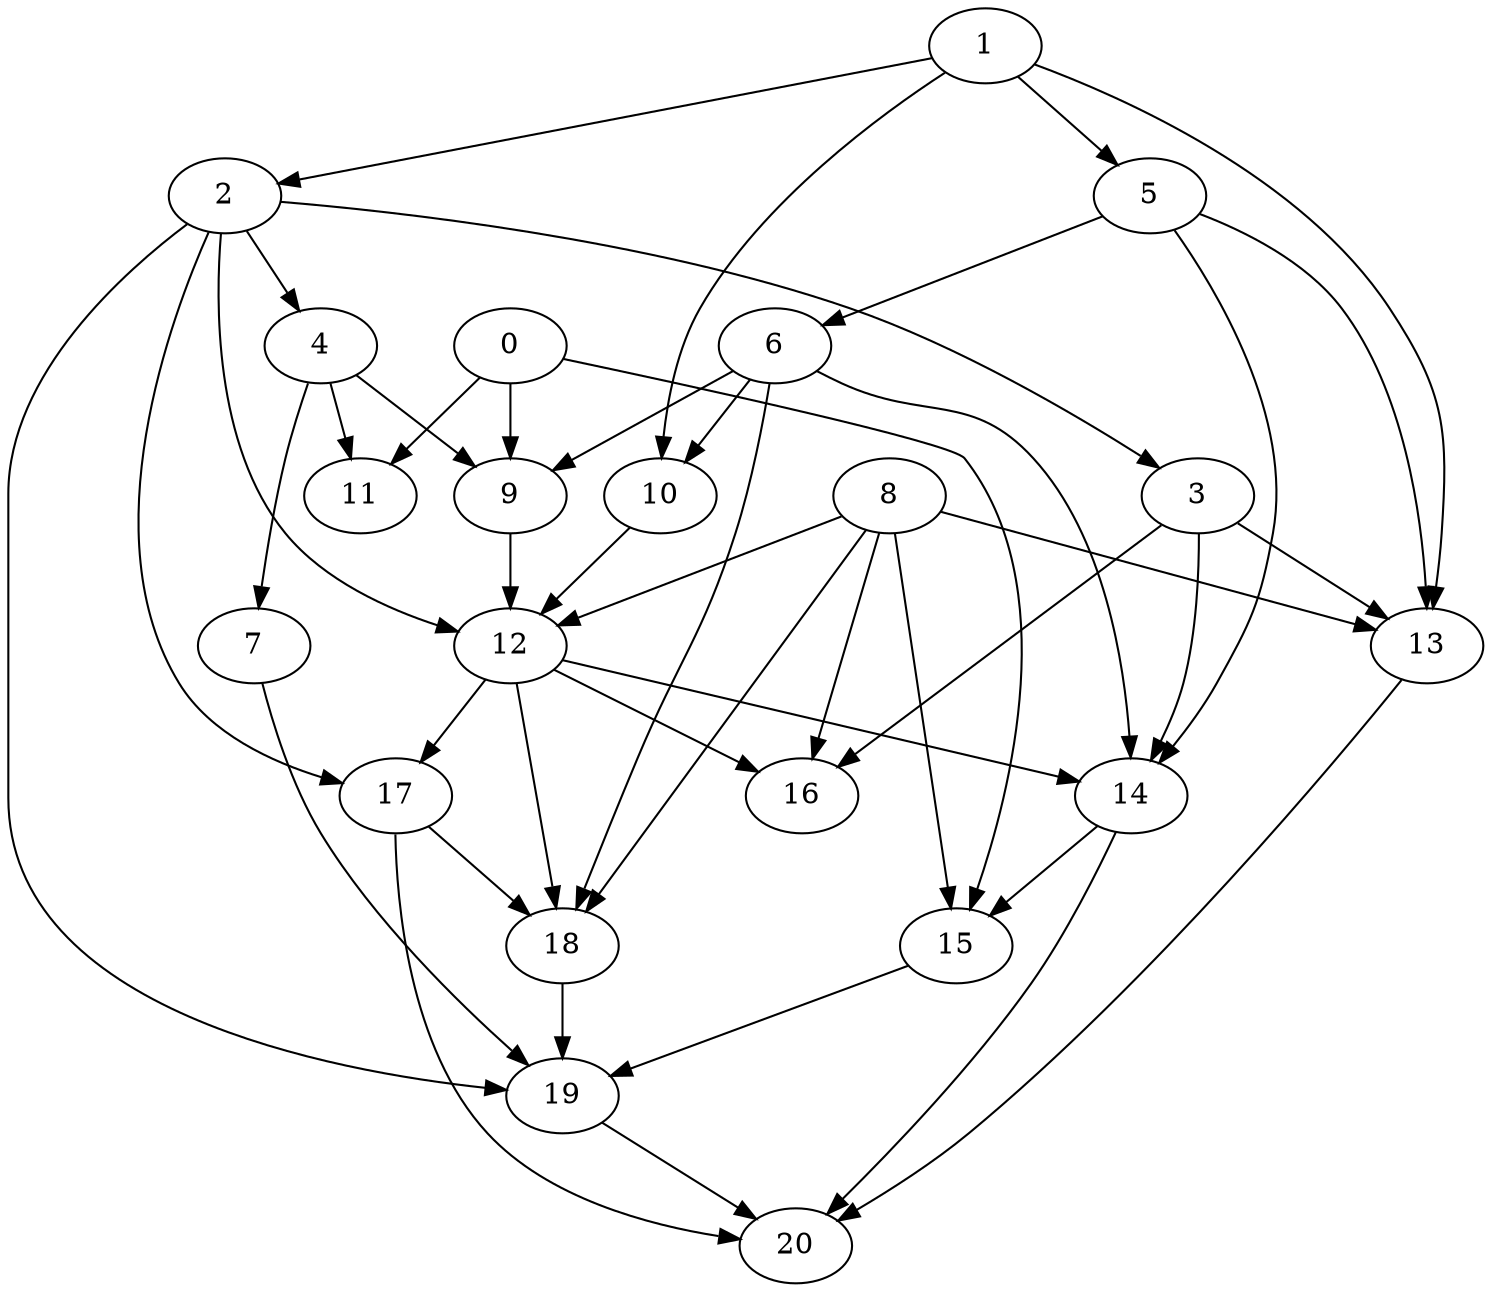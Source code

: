 digraph "Random_Nodes_21_Density_2.14_CCR_9.98_WeightType_Random_GB_Homogeneous-16" {
1 [Weight=8];
5 [Weight=9];
6 [Weight=10];
2 [Weight=3];
0 [Weight=7];
4 [Weight=2];
10 [Weight=3];
8 [Weight=4];
9 [Weight=5];
12 [Weight=6];
3 [Weight=3];
17 [Weight=4];
14 [Weight=6];
18 [Weight=9];
7 [Weight=9];
13 [Weight=7];
15 [Weight=10];
19 [Weight=9];
11 [Weight=10];
20 [Weight=4];
16 [Weight=2];
6 -> 14 [Weight=42];
8 -> 13 [Weight=23];
9 -> 12 [Weight=33];
4 -> 9 [Weight=19];
7 -> 19 [Weight=23];
2 -> 3 [Weight=47];
2 -> 4 [Weight=23];
0 -> 11 [Weight=33];
8 -> 15 [Weight=14];
1 -> 13 [Weight=14];
2 -> 17 [Weight=28];
8 -> 18 [Weight=33];
2 -> 19 [Weight=42];
0 -> 15 [Weight=19];
10 -> 12 [Weight=42];
1 -> 5 [Weight=33];
6 -> 9 [Weight=42];
14 -> 20 [Weight=37];
4 -> 7 [Weight=19];
18 -> 19 [Weight=28];
13 -> 20 [Weight=47];
14 -> 15 [Weight=14];
12 -> 17 [Weight=47];
12 -> 18 [Weight=37];
8 -> 12 [Weight=37];
6 -> 18 [Weight=9];
1 -> 10 [Weight=47];
5 -> 14 [Weight=37];
3 -> 16 [Weight=14];
19 -> 20 [Weight=14];
4 -> 11 [Weight=42];
12 -> 14 [Weight=42];
5 -> 6 [Weight=33];
17 -> 18 [Weight=37];
8 -> 16 [Weight=23];
5 -> 13 [Weight=23];
17 -> 20 [Weight=14];
6 -> 10 [Weight=9];
0 -> 9 [Weight=37];
3 -> 13 [Weight=33];
12 -> 16 [Weight=9];
3 -> 14 [Weight=33];
15 -> 19 [Weight=14];
1 -> 2 [Weight=37];
2 -> 12 [Weight=14];
}
